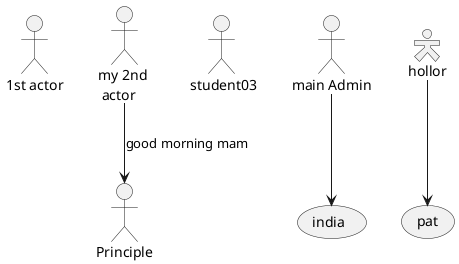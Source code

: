 ' actors in umel
@startuml
    :1st actor:
    :my 2nd \n actor: as Student1
    actor : student03: as Leader
    actor Principle

    Student1 --> Principle: good morning mam

    "main Admin" as admin
    admin --> (School App)
    "india" as (School App)
    'skinparam actorstyle awesome
    'Awesome --> home
   ' home --> punjab
  '  :teacher: --> (school apps)
   ' :teacher: --> (clg app)'

    'hollow man
    skinparam actorstyle Hollow
    hollor --> (pat)
@enduml